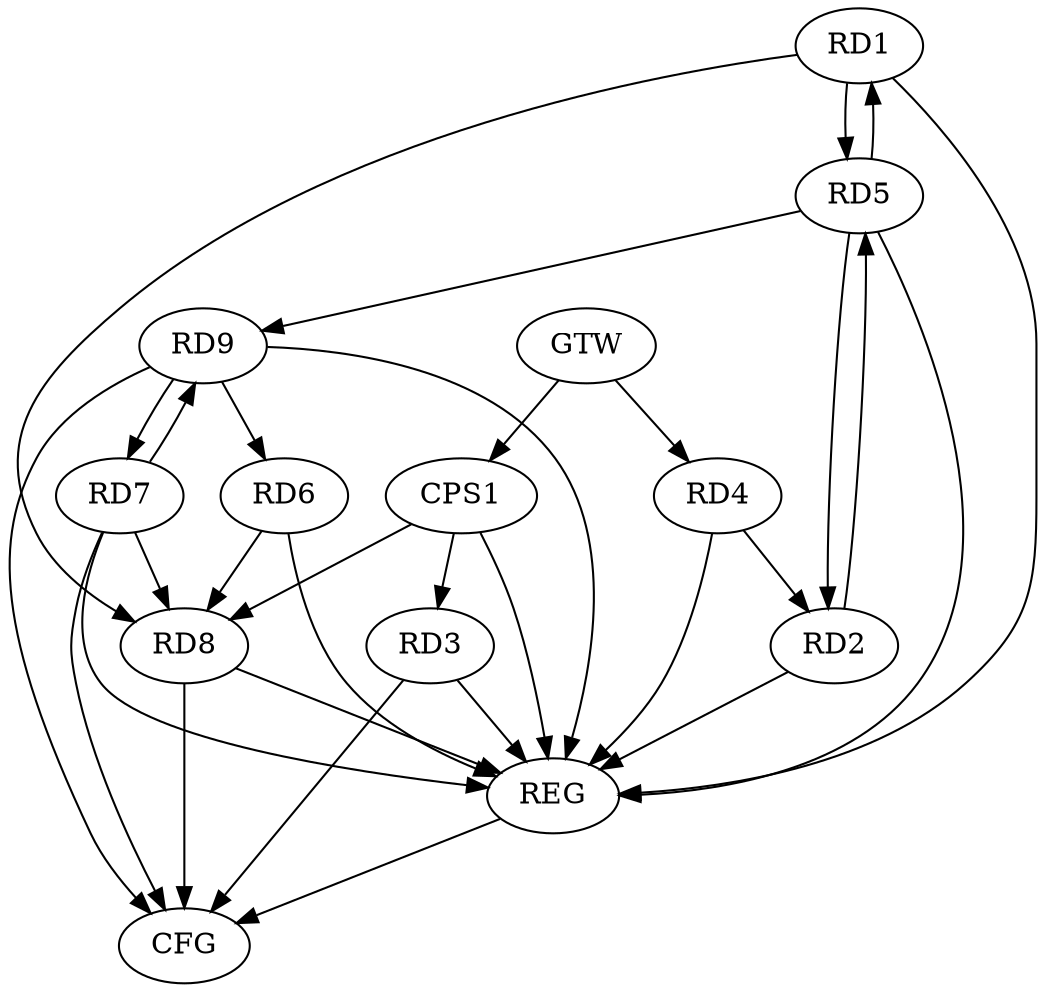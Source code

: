 strict digraph G {
  RD1 [ label="RD1" ];
  RD2 [ label="RD2" ];
  RD3 [ label="RD3" ];
  RD4 [ label="RD4" ];
  RD5 [ label="RD5" ];
  RD6 [ label="RD6" ];
  RD7 [ label="RD7" ];
  RD8 [ label="RD8" ];
  RD9 [ label="RD9" ];
  CPS1 [ label="CPS1" ];
  GTW [ label="GTW" ];
  REG [ label="REG" ];
  CFG [ label="CFG" ];
  RD1 -> RD5;
  RD5 -> RD1;
  RD1 -> RD8;
  RD4 -> RD2;
  RD2 -> RD5;
  RD5 -> RD2;
  RD5 -> RD9;
  RD6 -> RD8;
  RD9 -> RD6;
  RD7 -> RD8;
  RD7 -> RD9;
  RD9 -> RD7;
  CPS1 -> RD3;
  CPS1 -> RD8;
  GTW -> RD4;
  GTW -> CPS1;
  RD1 -> REG;
  RD2 -> REG;
  RD3 -> REG;
  RD4 -> REG;
  RD5 -> REG;
  RD6 -> REG;
  RD7 -> REG;
  RD8 -> REG;
  RD9 -> REG;
  CPS1 -> REG;
  RD8 -> CFG;
  RD3 -> CFG;
  RD7 -> CFG;
  RD9 -> CFG;
  REG -> CFG;
}
